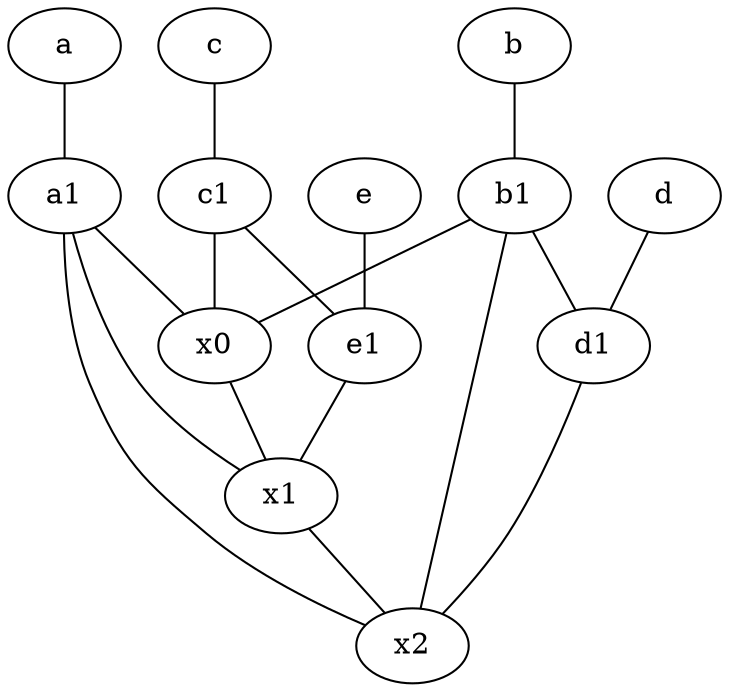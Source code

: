 graph {
	node [labelfontsize=50]
	d [labelfontsize=50 pos="2,5!"]
	x0 [labelfontsize=50]
	b [labelfontsize=50 pos="10,4!"]
	a1 [labelfontsize=50 pos="8,3!"]
	e [labelfontsize=50 pos="7,9!"]
	x1 [labelfontsize=50]
	c [labelfontsize=50 pos="4.5,2!"]
	e1 [labelfontsize=50 pos="7,7!"]
	a [labelfontsize=50 pos="8,2!"]
	c1 [labelfontsize=50 pos="4.5,3!"]
	d1 [labelfontsize=50 pos="3,5!"]
	b1 [labelfontsize=50 pos="9,4!"]
	x2 [labelfontsize=50]
	a1 -- x1
	a -- a1
	b1 -- x2
	x0 -- x1
	c1 -- x0
	e1 -- x1
	d -- d1
	a1 -- x2
	c -- c1
	c1 -- e1
	a1 -- x0
	b -- b1
	x1 -- x2
	b1 -- x0
	b1 -- d1
	e -- e1
	d1 -- x2
}
